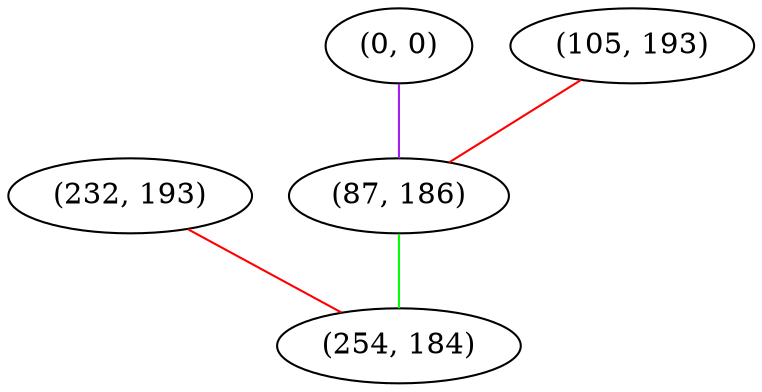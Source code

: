 graph "" {
"(232, 193)";
"(0, 0)";
"(105, 193)";
"(87, 186)";
"(254, 184)";
"(232, 193)" -- "(254, 184)"  [color=red, key=0, weight=1];
"(0, 0)" -- "(87, 186)"  [color=purple, key=0, weight=4];
"(105, 193)" -- "(87, 186)"  [color=red, key=0, weight=1];
"(87, 186)" -- "(254, 184)"  [color=green, key=0, weight=2];
}
